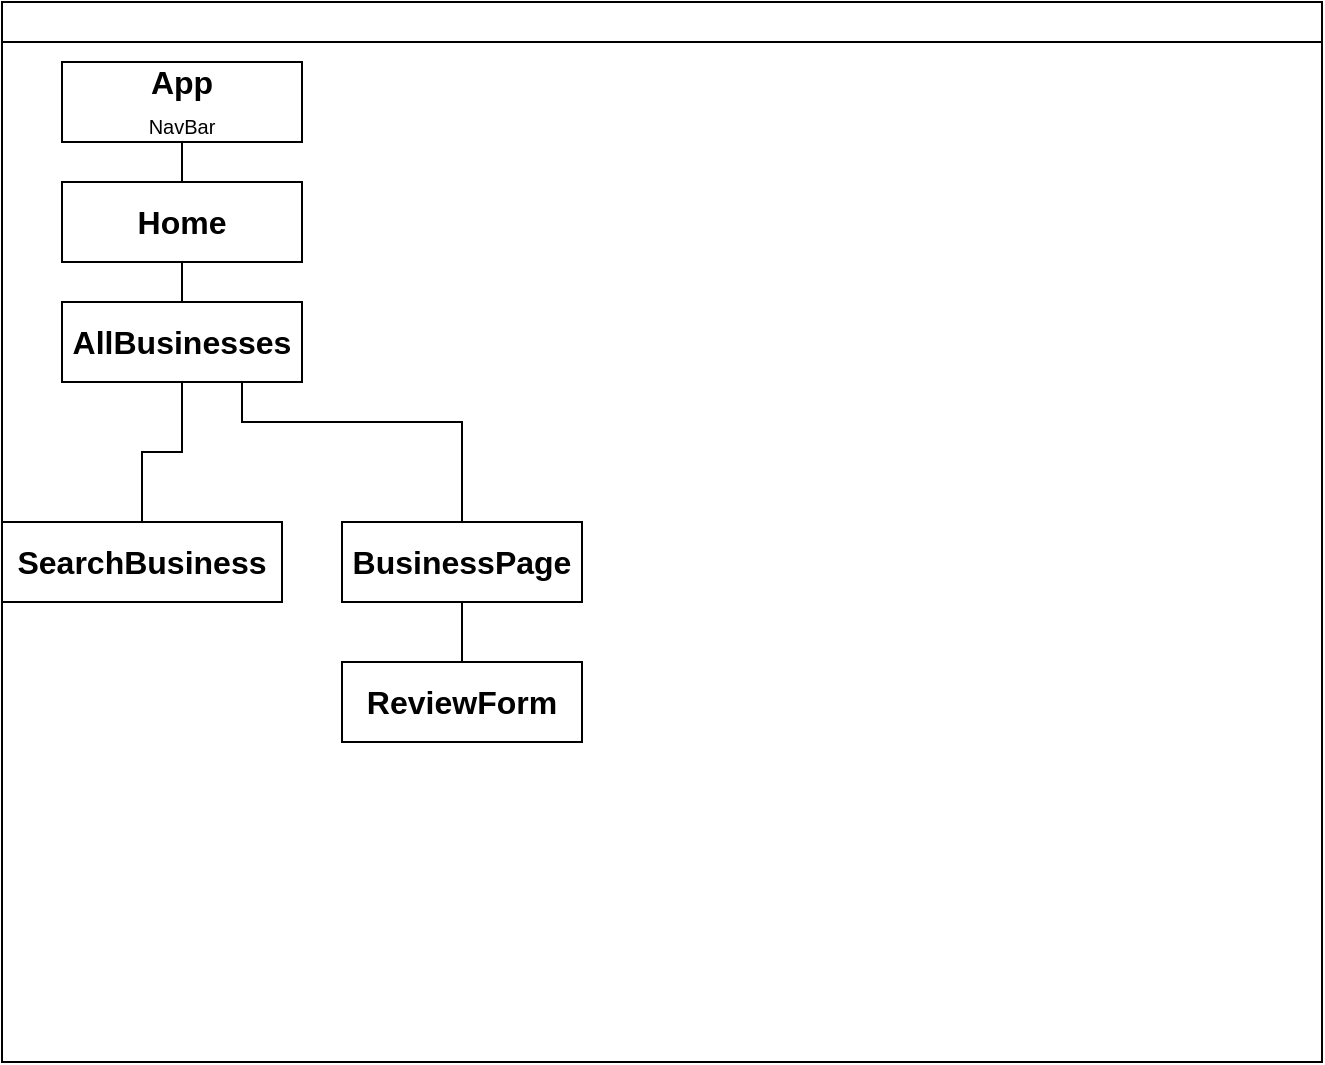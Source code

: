 <mxfile>
    <diagram id="x5R302lMvzV8paGUqvr0" name="Page-1">
        <mxGraphModel dx="1080" dy="727" grid="1" gridSize="10" guides="1" tooltips="1" connect="1" arrows="1" fold="1" page="1" pageScale="1" pageWidth="850" pageHeight="1100" math="0" shadow="0">
            <root>
                <mxCell id="0"/>
                <mxCell id="1" parent="0"/>
                <mxCell id="2" value="" style="swimlane;startSize=20;horizontal=1;containerType=tree;align=center;" vertex="1" parent="1">
                    <mxGeometry x="110" y="70" width="660" height="530" as="geometry"/>
                </mxCell>
                <mxCell id="3" value="" style="edgeStyle=elbowEdgeStyle;elbow=vertical;sourcePerimeterSpacing=0;targetPerimeterSpacing=0;startArrow=none;endArrow=none;rounded=0;curved=0;" edge="1" parent="2" source="4" target="5">
                    <mxGeometry relative="1" as="geometry"/>
                </mxCell>
                <mxCell id="4" value="&lt;font style=&quot;font-size: 16px;&quot;&gt;&lt;b&gt;App&lt;br&gt;&lt;/b&gt;&lt;span style=&quot;font-size: 10px; background-color: initial; text-align: right;&quot;&gt;NavBar&lt;/span&gt;&lt;b&gt;&lt;br&gt;&lt;/b&gt;&lt;/font&gt;" style="whiteSpace=wrap;html=1;treeFolding=1;treeMoving=1;newEdgeStyle={&quot;edgeStyle&quot;:&quot;elbowEdgeStyle&quot;,&quot;startArrow&quot;:&quot;none&quot;,&quot;endArrow&quot;:&quot;none&quot;};align=center;" vertex="1" parent="2">
                    <mxGeometry x="30" y="30" width="120" height="40" as="geometry"/>
                </mxCell>
                <mxCell id="5" value="&lt;font style=&quot;font-size: 16px;&quot;&gt;&lt;b&gt;Home&lt;/b&gt;&lt;/font&gt;" style="whiteSpace=wrap;html=1;treeFolding=1;treeMoving=1;newEdgeStyle={&quot;edgeStyle&quot;:&quot;elbowEdgeStyle&quot;,&quot;startArrow&quot;:&quot;none&quot;,&quot;endArrow&quot;:&quot;none&quot;};" vertex="1" collapsed="1" parent="2">
                    <mxGeometry x="30" y="90" width="120" height="40" as="geometry"/>
                </mxCell>
                <mxCell id="6" value="" style="edgeStyle=elbowEdgeStyle;elbow=vertical;sourcePerimeterSpacing=0;targetPerimeterSpacing=0;startArrow=none;endArrow=none;rounded=0;curved=0;" edge="1" target="7" source="5" parent="2">
                    <mxGeometry relative="1" as="geometry">
                        <mxPoint x="300" y="140" as="sourcePoint"/>
                    </mxGeometry>
                </mxCell>
                <mxCell id="7" value="&lt;font style=&quot;font-size: 16px;&quot;&gt;&lt;b&gt;AllBusinesses&lt;/b&gt;&lt;/font&gt;" style="whiteSpace=wrap;html=1;treeFolding=1;treeMoving=1;newEdgeStyle={&quot;edgeStyle&quot;:&quot;elbowEdgeStyle&quot;,&quot;startArrow&quot;:&quot;none&quot;,&quot;endArrow&quot;:&quot;none&quot;};" vertex="1" collapsed="1" parent="2">
                    <mxGeometry x="30" y="150" width="120" height="40" as="geometry"/>
                </mxCell>
                <mxCell id="8" value="" style="edgeStyle=elbowEdgeStyle;elbow=vertical;sourcePerimeterSpacing=0;targetPerimeterSpacing=0;startArrow=none;endArrow=none;rounded=0;curved=0;" edge="1" target="9" source="7" parent="2">
                    <mxGeometry relative="1" as="geometry">
                        <mxPoint x="230" y="300" as="sourcePoint"/>
                    </mxGeometry>
                </mxCell>
                <mxCell id="10" value="" style="edgeStyle=elbowEdgeStyle;elbow=vertical;targetPerimeterSpacing=0;startArrow=none;endArrow=none;rounded=0;curved=0;exitX=0.75;exitY=1;exitDx=0;exitDy=0;" edge="1" target="11" source="7" parent="2">
                    <mxGeometry relative="1" as="geometry">
                        <mxPoint x="230" y="300" as="sourcePoint"/>
                        <Array as="points">
                            <mxPoint x="150" y="210"/>
                        </Array>
                    </mxGeometry>
                </mxCell>
                <mxCell id="11" value="&lt;font style=&quot;font-size: 16px;&quot;&gt;&lt;b&gt;BusinessPage&lt;/b&gt;&lt;/font&gt;" style="whiteSpace=wrap;html=1;treeFolding=1;treeMoving=1;newEdgeStyle={&quot;edgeStyle&quot;:&quot;elbowEdgeStyle&quot;,&quot;startArrow&quot;:&quot;none&quot;,&quot;endArrow&quot;:&quot;none&quot;};" vertex="1" collapsed="1" parent="2">
                    <mxGeometry x="170" y="260" width="120" height="40" as="geometry"/>
                </mxCell>
                <mxCell id="13" value="" style="edgeStyle=elbowEdgeStyle;elbow=vertical;sourcePerimeterSpacing=0;targetPerimeterSpacing=0;startArrow=none;endArrow=none;rounded=0;curved=0;" edge="1" target="14" source="11" parent="2">
                    <mxGeometry relative="1" as="geometry">
                        <mxPoint x="220" y="380" as="sourcePoint"/>
                    </mxGeometry>
                </mxCell>
                <mxCell id="14" value="&lt;font style=&quot;font-size: 16px;&quot;&gt;&lt;b&gt;ReviewForm&lt;/b&gt;&lt;/font&gt;" style="whiteSpace=wrap;html=1;treeFolding=1;treeMoving=1;newEdgeStyle={&quot;edgeStyle&quot;:&quot;elbowEdgeStyle&quot;,&quot;startArrow&quot;:&quot;none&quot;,&quot;endArrow&quot;:&quot;none&quot;};" vertex="1" collapsed="1" parent="2">
                    <mxGeometry x="170" y="330" width="120" height="40" as="geometry"/>
                </mxCell>
                <mxCell id="15" value="" style="edgeStyle=elbowEdgeStyle;elbow=vertical;sourcePerimeterSpacing=0;startArrow=none;endArrow=none;rounded=0;curved=0;" edge="1" parent="2" source="7" target="9">
                    <mxGeometry relative="1" as="geometry">
                        <mxPoint x="180" y="230" as="sourcePoint"/>
                        <mxPoint x="350" y="420" as="targetPoint"/>
                    </mxGeometry>
                </mxCell>
                <mxCell id="9" value="&lt;font style=&quot;font-size: 16px;&quot;&gt;&lt;b&gt;SearchBusiness&lt;/b&gt;&lt;/font&gt;" style="whiteSpace=wrap;html=1;treeFolding=1;treeMoving=1;newEdgeStyle={&quot;edgeStyle&quot;:&quot;elbowEdgeStyle&quot;,&quot;startArrow&quot;:&quot;none&quot;,&quot;endArrow&quot;:&quot;none&quot;};" vertex="1" collapsed="1" parent="2">
                    <mxGeometry y="260" width="140" height="40" as="geometry"/>
                </mxCell>
            </root>
        </mxGraphModel>
    </diagram>
</mxfile>